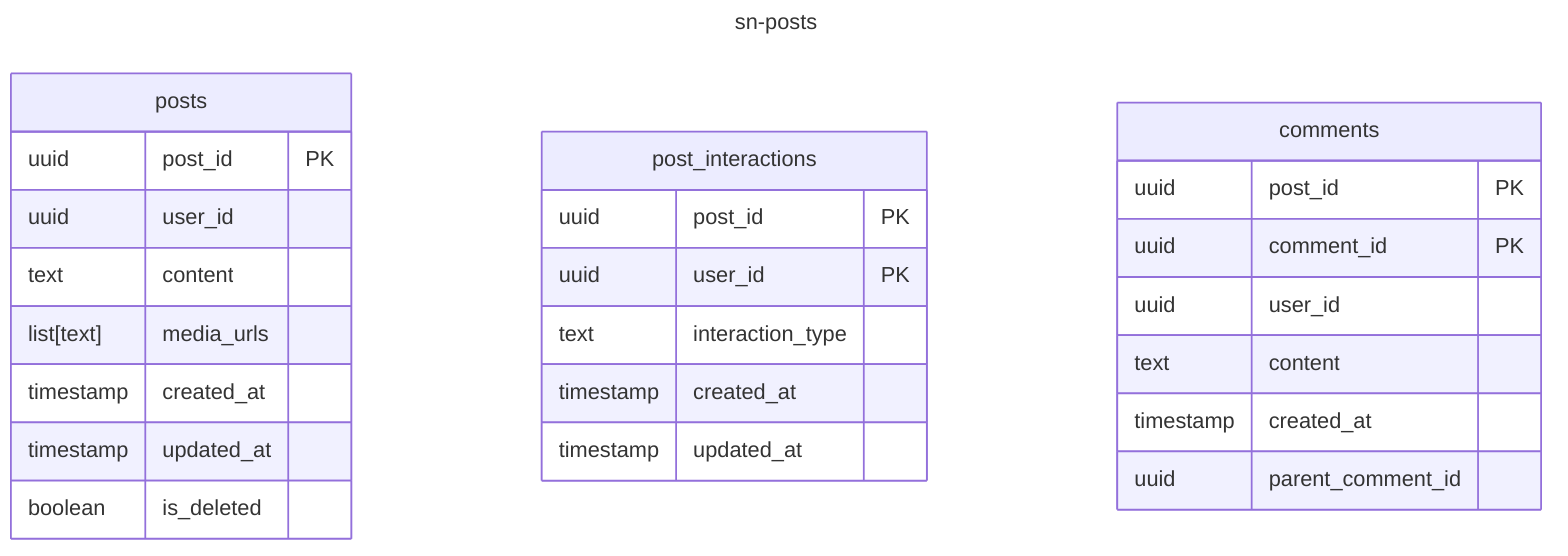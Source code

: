 ---
title: sn-posts
---
erDiagram
    posts {
        uuid post_id PK
        uuid user_id
        text content
        list[text] media_urls
        timestamp created_at
        timestamp updated_at
        boolean is_deleted
    }
    post_interactions {
        uuid post_id PK
        uuid user_id PK
        text interaction_type
        timestamp created_at
        timestamp updated_at
    }
    comments {
        uuid post_id PK
        uuid comment_id PK
        uuid user_id
        text content
        timestamp created_at
        uuid parent_comment_id
    }